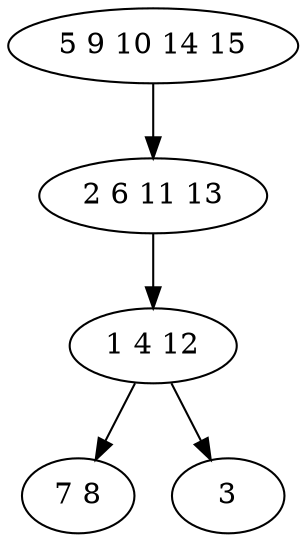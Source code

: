 digraph true_tree {
	"0" -> "1"
	"1" -> "2"
	"2" -> "3"
	"2" -> "4"
	"0" [label="5 9 10 14 15"];
	"1" [label="2 6 11 13"];
	"2" [label="1 4 12"];
	"3" [label="7 8"];
	"4" [label="3"];
}
